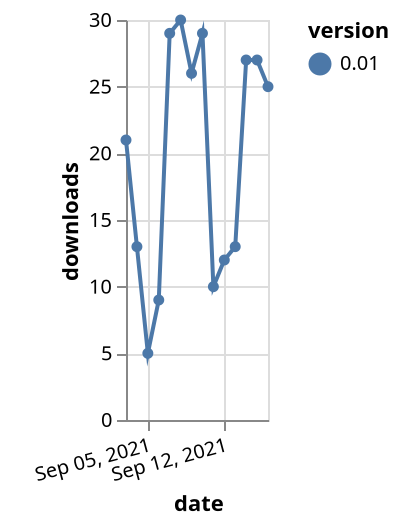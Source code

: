 {"$schema": "https://vega.github.io/schema/vega-lite/v5.json", "description": "A simple bar chart with embedded data.", "data": {"values": [{"date": "2021-09-03", "total": 25756, "delta": 21, "version": "0.01"}, {"date": "2021-09-04", "total": 25769, "delta": 13, "version": "0.01"}, {"date": "2021-09-05", "total": 25774, "delta": 5, "version": "0.01"}, {"date": "2021-09-06", "total": 25783, "delta": 9, "version": "0.01"}, {"date": "2021-09-07", "total": 25812, "delta": 29, "version": "0.01"}, {"date": "2021-09-08", "total": 25842, "delta": 30, "version": "0.01"}, {"date": "2021-09-09", "total": 25868, "delta": 26, "version": "0.01"}, {"date": "2021-09-10", "total": 25897, "delta": 29, "version": "0.01"}, {"date": "2021-09-11", "total": 25907, "delta": 10, "version": "0.01"}, {"date": "2021-09-12", "total": 25919, "delta": 12, "version": "0.01"}, {"date": "2021-09-13", "total": 25932, "delta": 13, "version": "0.01"}, {"date": "2021-09-14", "total": 25959, "delta": 27, "version": "0.01"}, {"date": "2021-09-15", "total": 25986, "delta": 27, "version": "0.01"}, {"date": "2021-09-16", "total": 26011, "delta": 25, "version": "0.01"}]}, "width": "container", "mark": {"type": "line", "point": {"filled": true}}, "encoding": {"x": {"field": "date", "type": "temporal", "timeUnit": "yearmonthdate", "title": "date", "axis": {"labelAngle": -15}}, "y": {"field": "delta", "type": "quantitative", "title": "downloads"}, "color": {"field": "version", "type": "nominal"}, "tooltip": {"field": "delta"}}}
